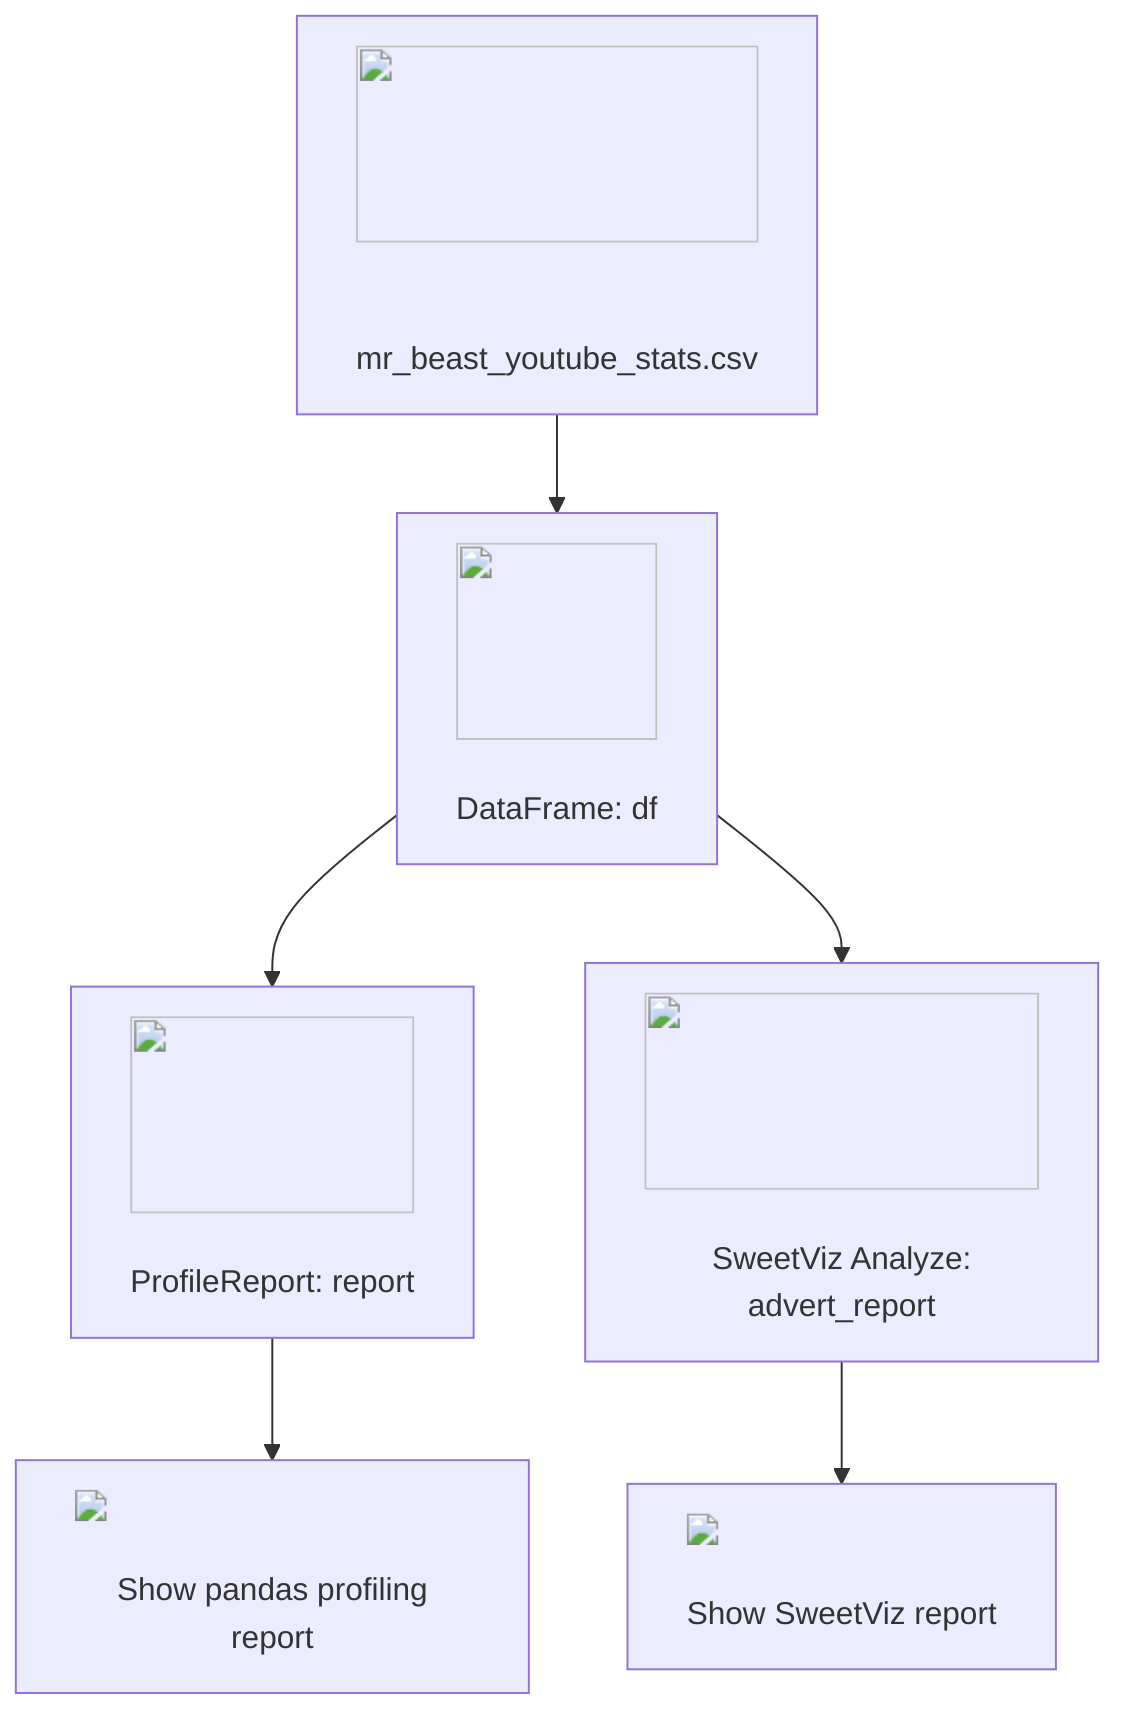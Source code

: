 %% Diagram showing the data processing flow from mr_beast_youtube_stats.csv
flowchart TD
    A["<img src='icons/file.svg' width=100 height=100/> <br/> mr_beast_youtube_stats.csv"] --> B["<img src='icons/table.svg' width=100 height=100/> <br/> DataFrame: df"]
    %% Node for reading data into DataFrame
    B --> C["<img src='icons/column_split.svg' width=100 height=100/> <br/> ProfileReport: report"]
    %% Node for generating profiling report from df
    B --> D["<img src='icons/brain.svg' width=100 height=100/> <br/> SweetViz Analyze: advert_report"]
    %% Node for generating SweetViz report from df
    C --> E["<img src='dummy_plots/profiling_report_template.svg'/> <br/> Show pandas profiling report"]
    %% Display the profiling report
    D --> F["<img src='dummy_plots/sweetviz_report_template.svg'/> <br/> Show SweetViz report"]
    %% Display the SweetViz report